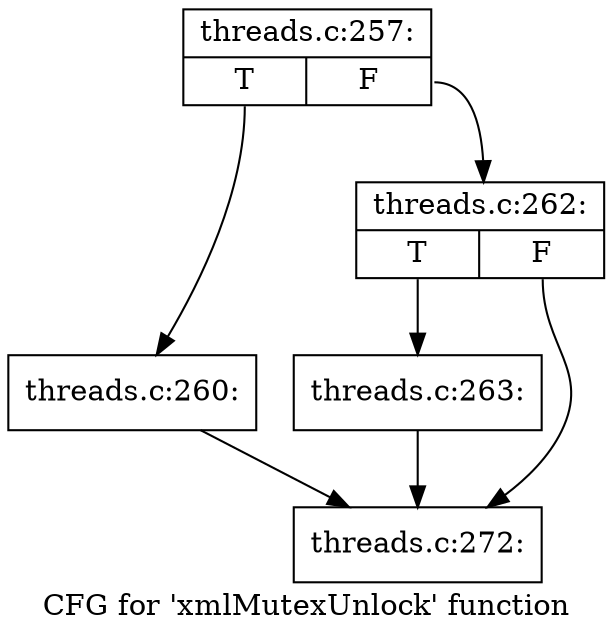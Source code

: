 digraph "CFG for 'xmlMutexUnlock' function" {
	label="CFG for 'xmlMutexUnlock' function";

	Node0x55d75a86f340 [shape=record,label="{threads.c:257:|{<s0>T|<s1>F}}"];
	Node0x55d75a86f340:s0 -> Node0x55d75a8703b0;
	Node0x55d75a86f340:s1 -> Node0x55d75a868290;
	Node0x55d75a8703b0 [shape=record,label="{threads.c:260:}"];
	Node0x55d75a8703b0 -> Node0x55d75a871130;
	Node0x55d75a868290 [shape=record,label="{threads.c:262:|{<s0>T|<s1>F}}"];
	Node0x55d75a868290:s0 -> Node0x55d75a8710e0;
	Node0x55d75a868290:s1 -> Node0x55d75a871130;
	Node0x55d75a8710e0 [shape=record,label="{threads.c:263:}"];
	Node0x55d75a8710e0 -> Node0x55d75a871130;
	Node0x55d75a871130 [shape=record,label="{threads.c:272:}"];
}
